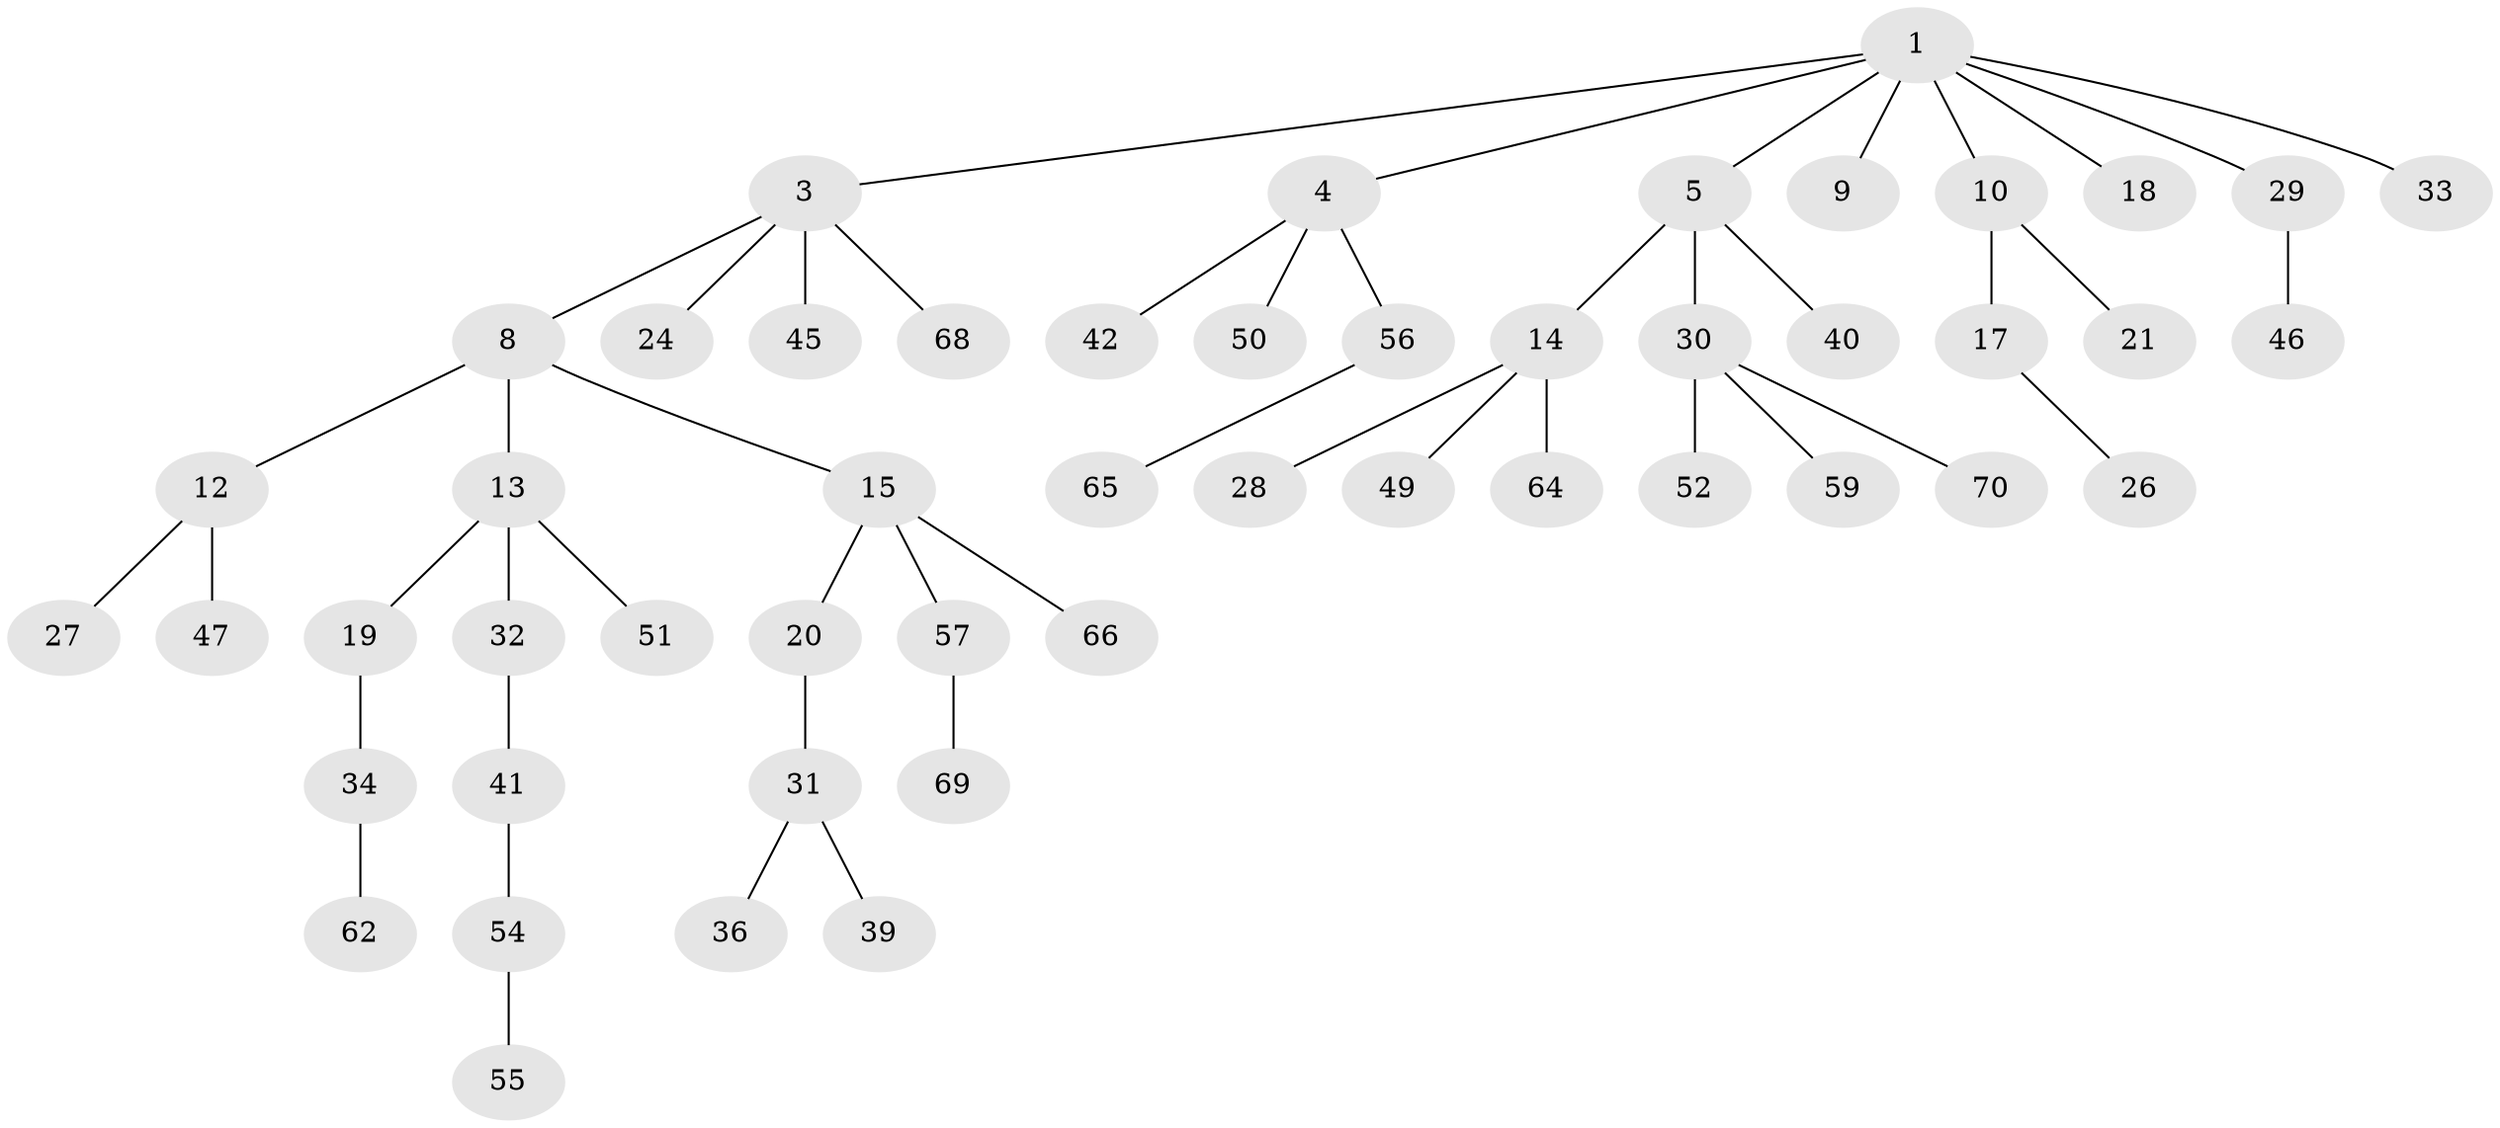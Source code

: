 // original degree distribution, {5: 0.041666666666666664, 6: 0.013888888888888888, 3: 0.2361111111111111, 2: 0.18055555555555555, 4: 0.027777777777777776, 1: 0.5}
// Generated by graph-tools (version 1.1) at 2025/11/02/27/25 16:11:27]
// undirected, 50 vertices, 49 edges
graph export_dot {
graph [start="1"]
  node [color=gray90,style=filled];
  1 [super="+2"];
  3 [super="+44"];
  4 [super="+7"];
  5 [super="+6"];
  8 [super="+71"];
  9 [super="+60"];
  10 [super="+11"];
  12 [super="+37"];
  13 [super="+23"];
  14 [super="+22"];
  15 [super="+16"];
  17 [super="+25"];
  18;
  19;
  20;
  21;
  24;
  26;
  27;
  28;
  29 [super="+63"];
  30 [super="+38"];
  31 [super="+35"];
  32 [super="+48"];
  33 [super="+43"];
  34 [super="+53"];
  36;
  39;
  40;
  41;
  42;
  45 [super="+67"];
  46;
  47;
  49;
  50;
  51;
  52;
  54 [super="+72"];
  55;
  56 [super="+58"];
  57 [super="+61"];
  59;
  62;
  64;
  65;
  66;
  68;
  69;
  70;
  1 -- 3;
  1 -- 9;
  1 -- 10;
  1 -- 18;
  1 -- 33;
  1 -- 4;
  1 -- 5;
  1 -- 29;
  3 -- 8;
  3 -- 24;
  3 -- 45;
  3 -- 68;
  4 -- 56;
  4 -- 42;
  4 -- 50;
  5 -- 14;
  5 -- 40;
  5 -- 30;
  8 -- 12;
  8 -- 13;
  8 -- 15;
  10 -- 17;
  10 -- 21;
  12 -- 27;
  12 -- 47;
  13 -- 19;
  13 -- 51;
  13 -- 32;
  14 -- 49;
  14 -- 64;
  14 -- 28;
  15 -- 20;
  15 -- 66;
  15 -- 57;
  17 -- 26;
  19 -- 34;
  20 -- 31;
  29 -- 46;
  30 -- 70;
  30 -- 59;
  30 -- 52;
  31 -- 36;
  31 -- 39;
  32 -- 41;
  34 -- 62;
  41 -- 54;
  54 -- 55;
  56 -- 65;
  57 -- 69;
}
